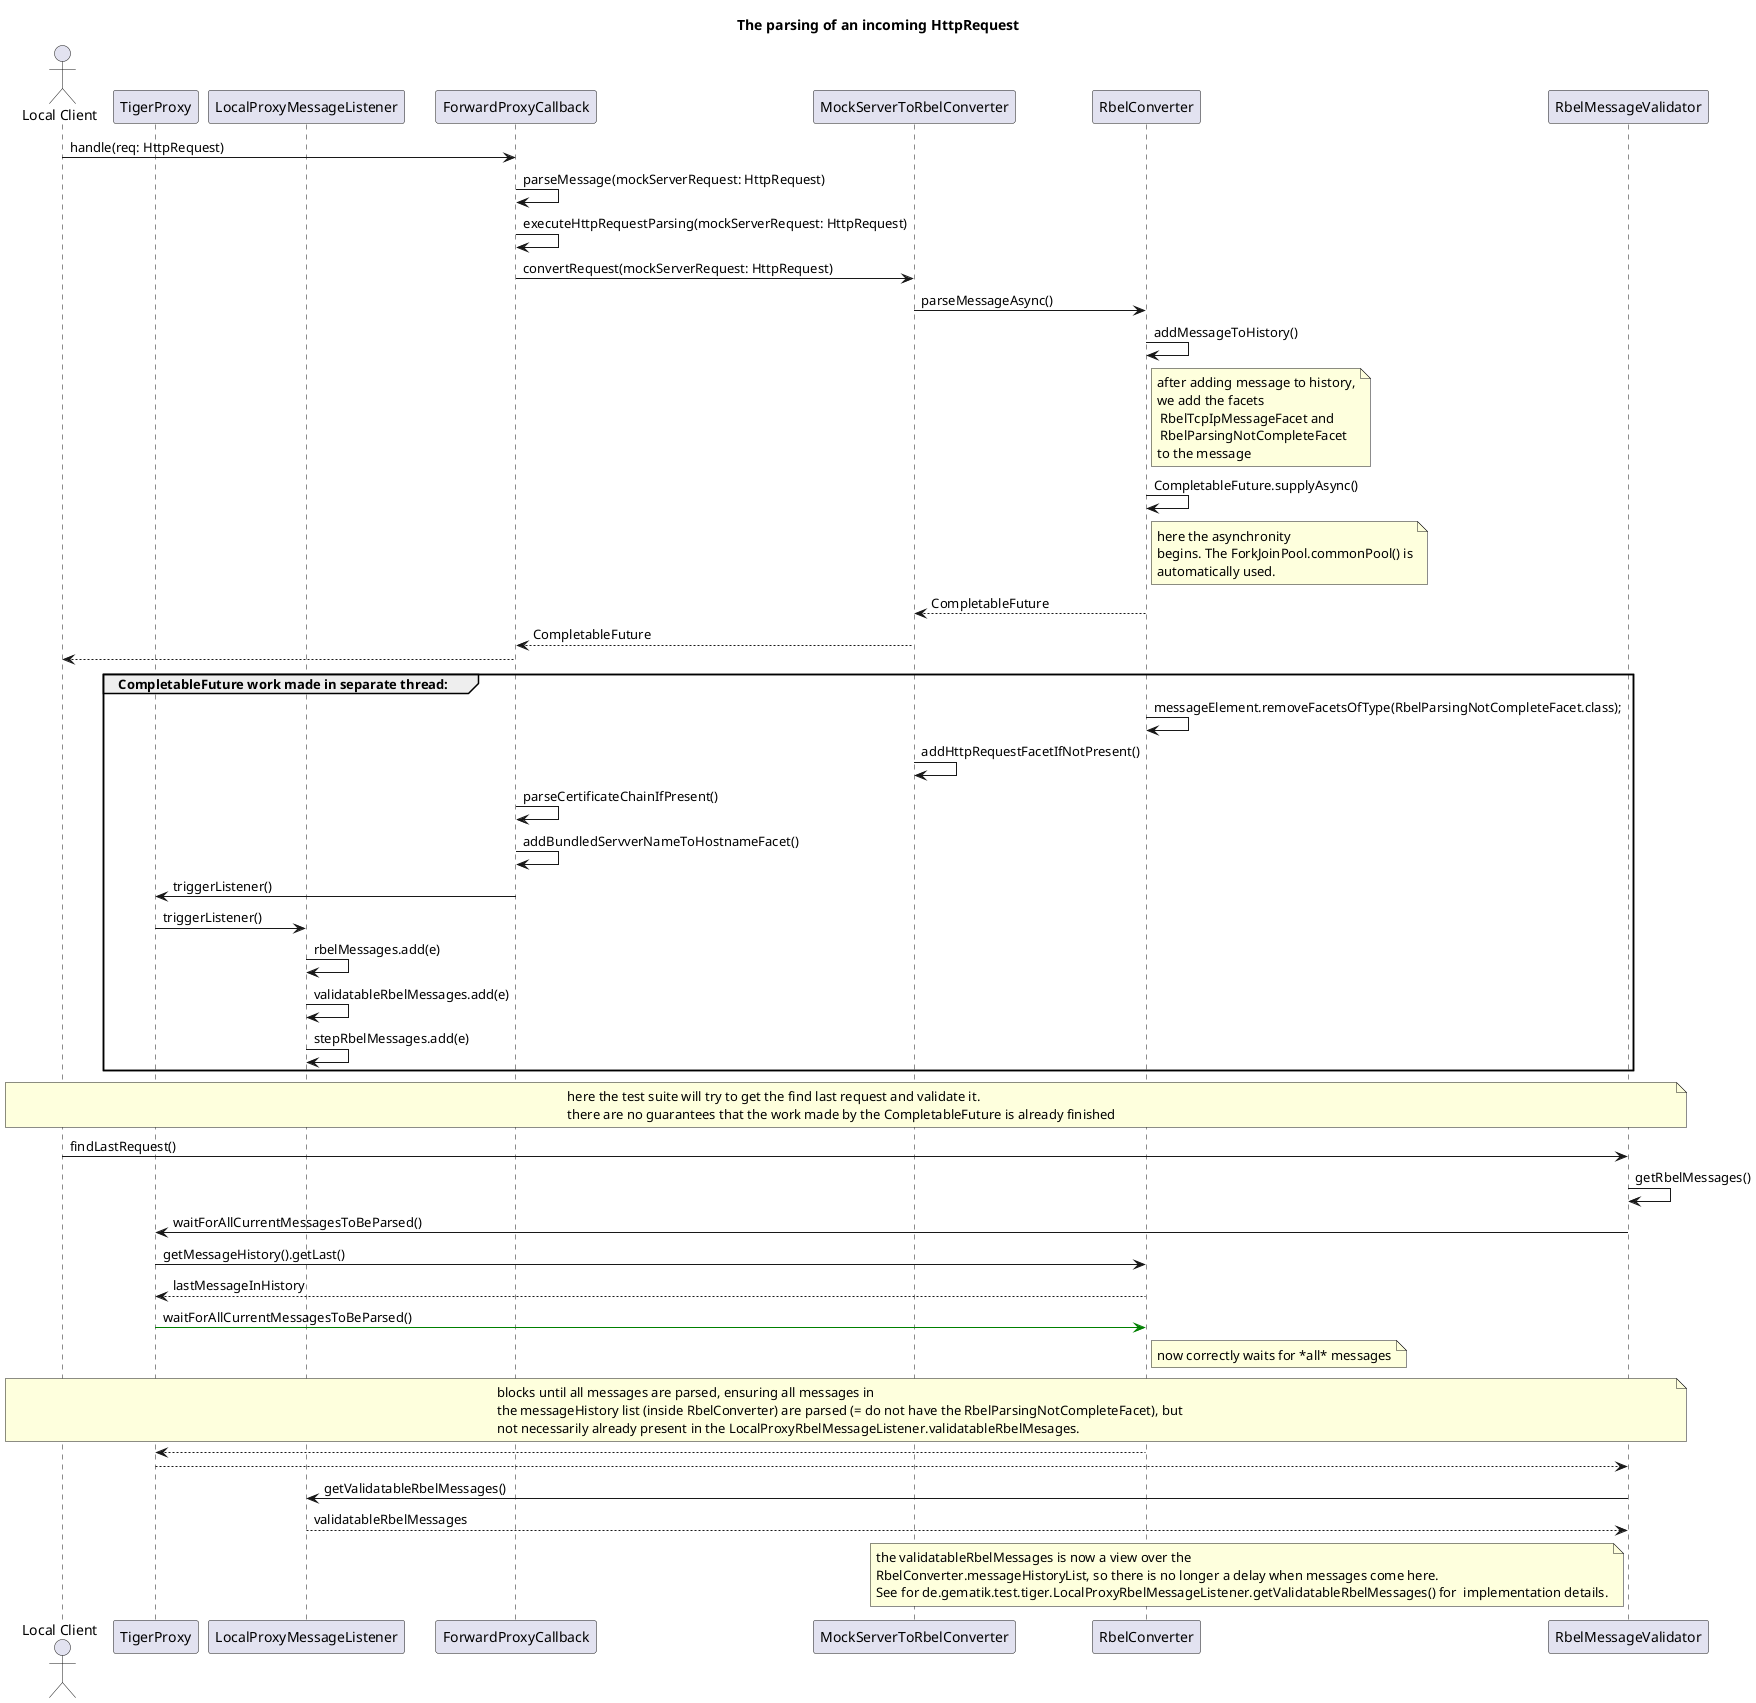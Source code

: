 @startuml
title The parsing of an incoming HttpRequest
actor "Local Client" as lc
participant TigerProxy as tigerProxy
participant LocalProxyMessageListener as lpml
participant ForwardProxyCallback as fpc
participant MockServerToRbelConverter as m2rc
participant RbelConverter as rc
participant RbelMessageValidator as rmv

lc -> fpc : handle(req: HttpRequest)
fpc -> fpc: parseMessage(mockServerRequest: HttpRequest)
fpc -> fpc: executeHttpRequestParsing(mockServerRequest: HttpRequest)
fpc -> m2rc: convertRequest(mockServerRequest: HttpRequest)
m2rc -> rc: parseMessageAsync()
rc -> rc: addMessageToHistory()
note right of rc: after adding message to history,\n\
we add the facets\n\
 RbelTcpIpMessageFacet and\n\
 RbelParsingNotCompleteFacet\n\
to the message
rc -> rc: CompletableFuture.supplyAsync()
note right of rc: here the asynchronity\n\
begins. The ForkJoinPool.commonPool() is\n\
automatically used.
rc --> m2rc: CompletableFuture
m2rc --> fpc: CompletableFuture
fpc --> lc

group CompletableFuture work made in separate thread:
rc -> rc: messageElement.removeFacetsOfType(RbelParsingNotCompleteFacet.class);
m2rc -> m2rc: addHttpRequestFacetIfNotPresent()
fpc -> fpc: parseCertificateChainIfPresent()
fpc -> fpc: addBundledServverNameToHostnameFacet()
fpc -> tigerProxy: triggerListener()
tigerProxy -> lpml: triggerListener()
lpml -> lpml: rbelMessages.add(e)
lpml -> lpml: validatableRbelMessages.add(e)
lpml -> lpml: stepRbelMessages.add(e)
end

note across:  here the test suite will try to get the find last request and validate it.\n\
there are no guarantees that the work made by the CompletableFuture is already finished
lc -> rmv: findLastRequest()
rmv -> rmv: getRbelMessages()
rmv -> tigerProxy: waitForAllCurrentMessagesToBeParsed()
tigerProxy -> rc: getMessageHistory().getLast()
rc --> tigerProxy: lastMessageInHistory
tigerProxy -[#green]> rc: waitForAllCurrentMessagesToBeParsed()
note right of rc: now correctly waits for *all* messages
note across: blocks until all messages are parsed, ensuring all messages in \n\
the messageHistory list (inside RbelConverter) are parsed (= do not have the RbelParsingNotCompleteFacet), but \n\
not necessarily already present in the LocalProxyRbelMessageListener.validatableRbelMesages.
rc --> tigerProxy
tigerProxy --> rmv
rmv -> lpml: getValidatableRbelMessages()
lpml --> rmv: validatableRbelMessages
note left of rmv: the validatableRbelMessages is now a view over the\n\
RbelConverter.messageHistoryList, so there is no longer a delay when messages come here.\n\
See for de.gematik.test.tiger.LocalProxyRbelMessageListener.getValidatableRbelMessages() for  implementation details.

@enduml